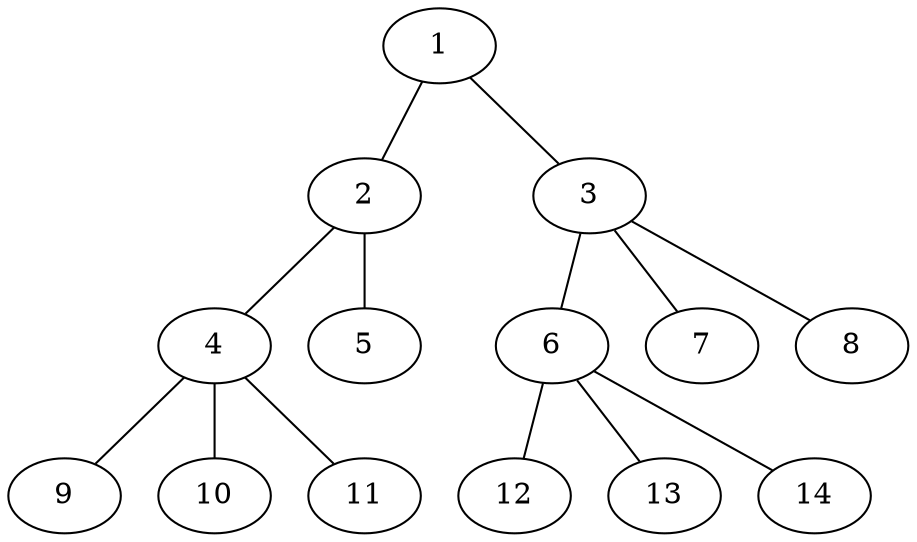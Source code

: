 graph molecule_3849 {
	1	 [chem=O];
	2	 [chem=C];
	1 -- 2	 [valence=1];
	3	 [chem=C];
	1 -- 3	 [valence=1];
	4	 [chem=C];
	2 -- 4	 [valence=1];
	5	 [chem=O];
	2 -- 5	 [valence=2];
	6	 [chem=C];
	3 -- 6	 [valence=1];
	7	 [chem=H];
	3 -- 7	 [valence=1];
	8	 [chem=H];
	3 -- 8	 [valence=1];
	9	 [chem=H];
	4 -- 9	 [valence=1];
	10	 [chem=H];
	4 -- 10	 [valence=1];
	11	 [chem=H];
	4 -- 11	 [valence=1];
	12	 [chem=H];
	6 -- 12	 [valence=1];
	13	 [chem=H];
	6 -- 13	 [valence=1];
	14	 [chem=H];
	6 -- 14	 [valence=1];
}
